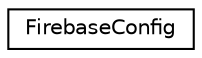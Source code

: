 digraph "Graphical Class Hierarchy"
{
  edge [fontname="Helvetica",fontsize="10",labelfontname="Helvetica",labelfontsize="10"];
  node [fontname="Helvetica",fontsize="10",shape=record];
  rankdir="LR";
  Node0 [label="FirebaseConfig",height=0.2,width=0.4,color="black", fillcolor="white", style="filled",URL="$structFirebaseConfig.html"];
}
